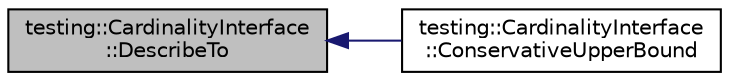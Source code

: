 digraph "testing::CardinalityInterface::DescribeTo"
{
  edge [fontname="Helvetica",fontsize="10",labelfontname="Helvetica",labelfontsize="10"];
  node [fontname="Helvetica",fontsize="10",shape=record];
  rankdir="LR";
  Node10 [label="testing::CardinalityInterface\l::DescribeTo",height=0.2,width=0.4,color="black", fillcolor="grey75", style="filled", fontcolor="black"];
  Node10 -> Node11 [dir="back",color="midnightblue",fontsize="10",style="solid",fontname="Helvetica"];
  Node11 [label="testing::CardinalityInterface\l::ConservativeUpperBound",height=0.2,width=0.4,color="black", fillcolor="white", style="filled",URL="$d9/da7/classtesting_1_1_cardinality_interface.html#ac741b28605377d603623dddf4b1c8d33"];
}
